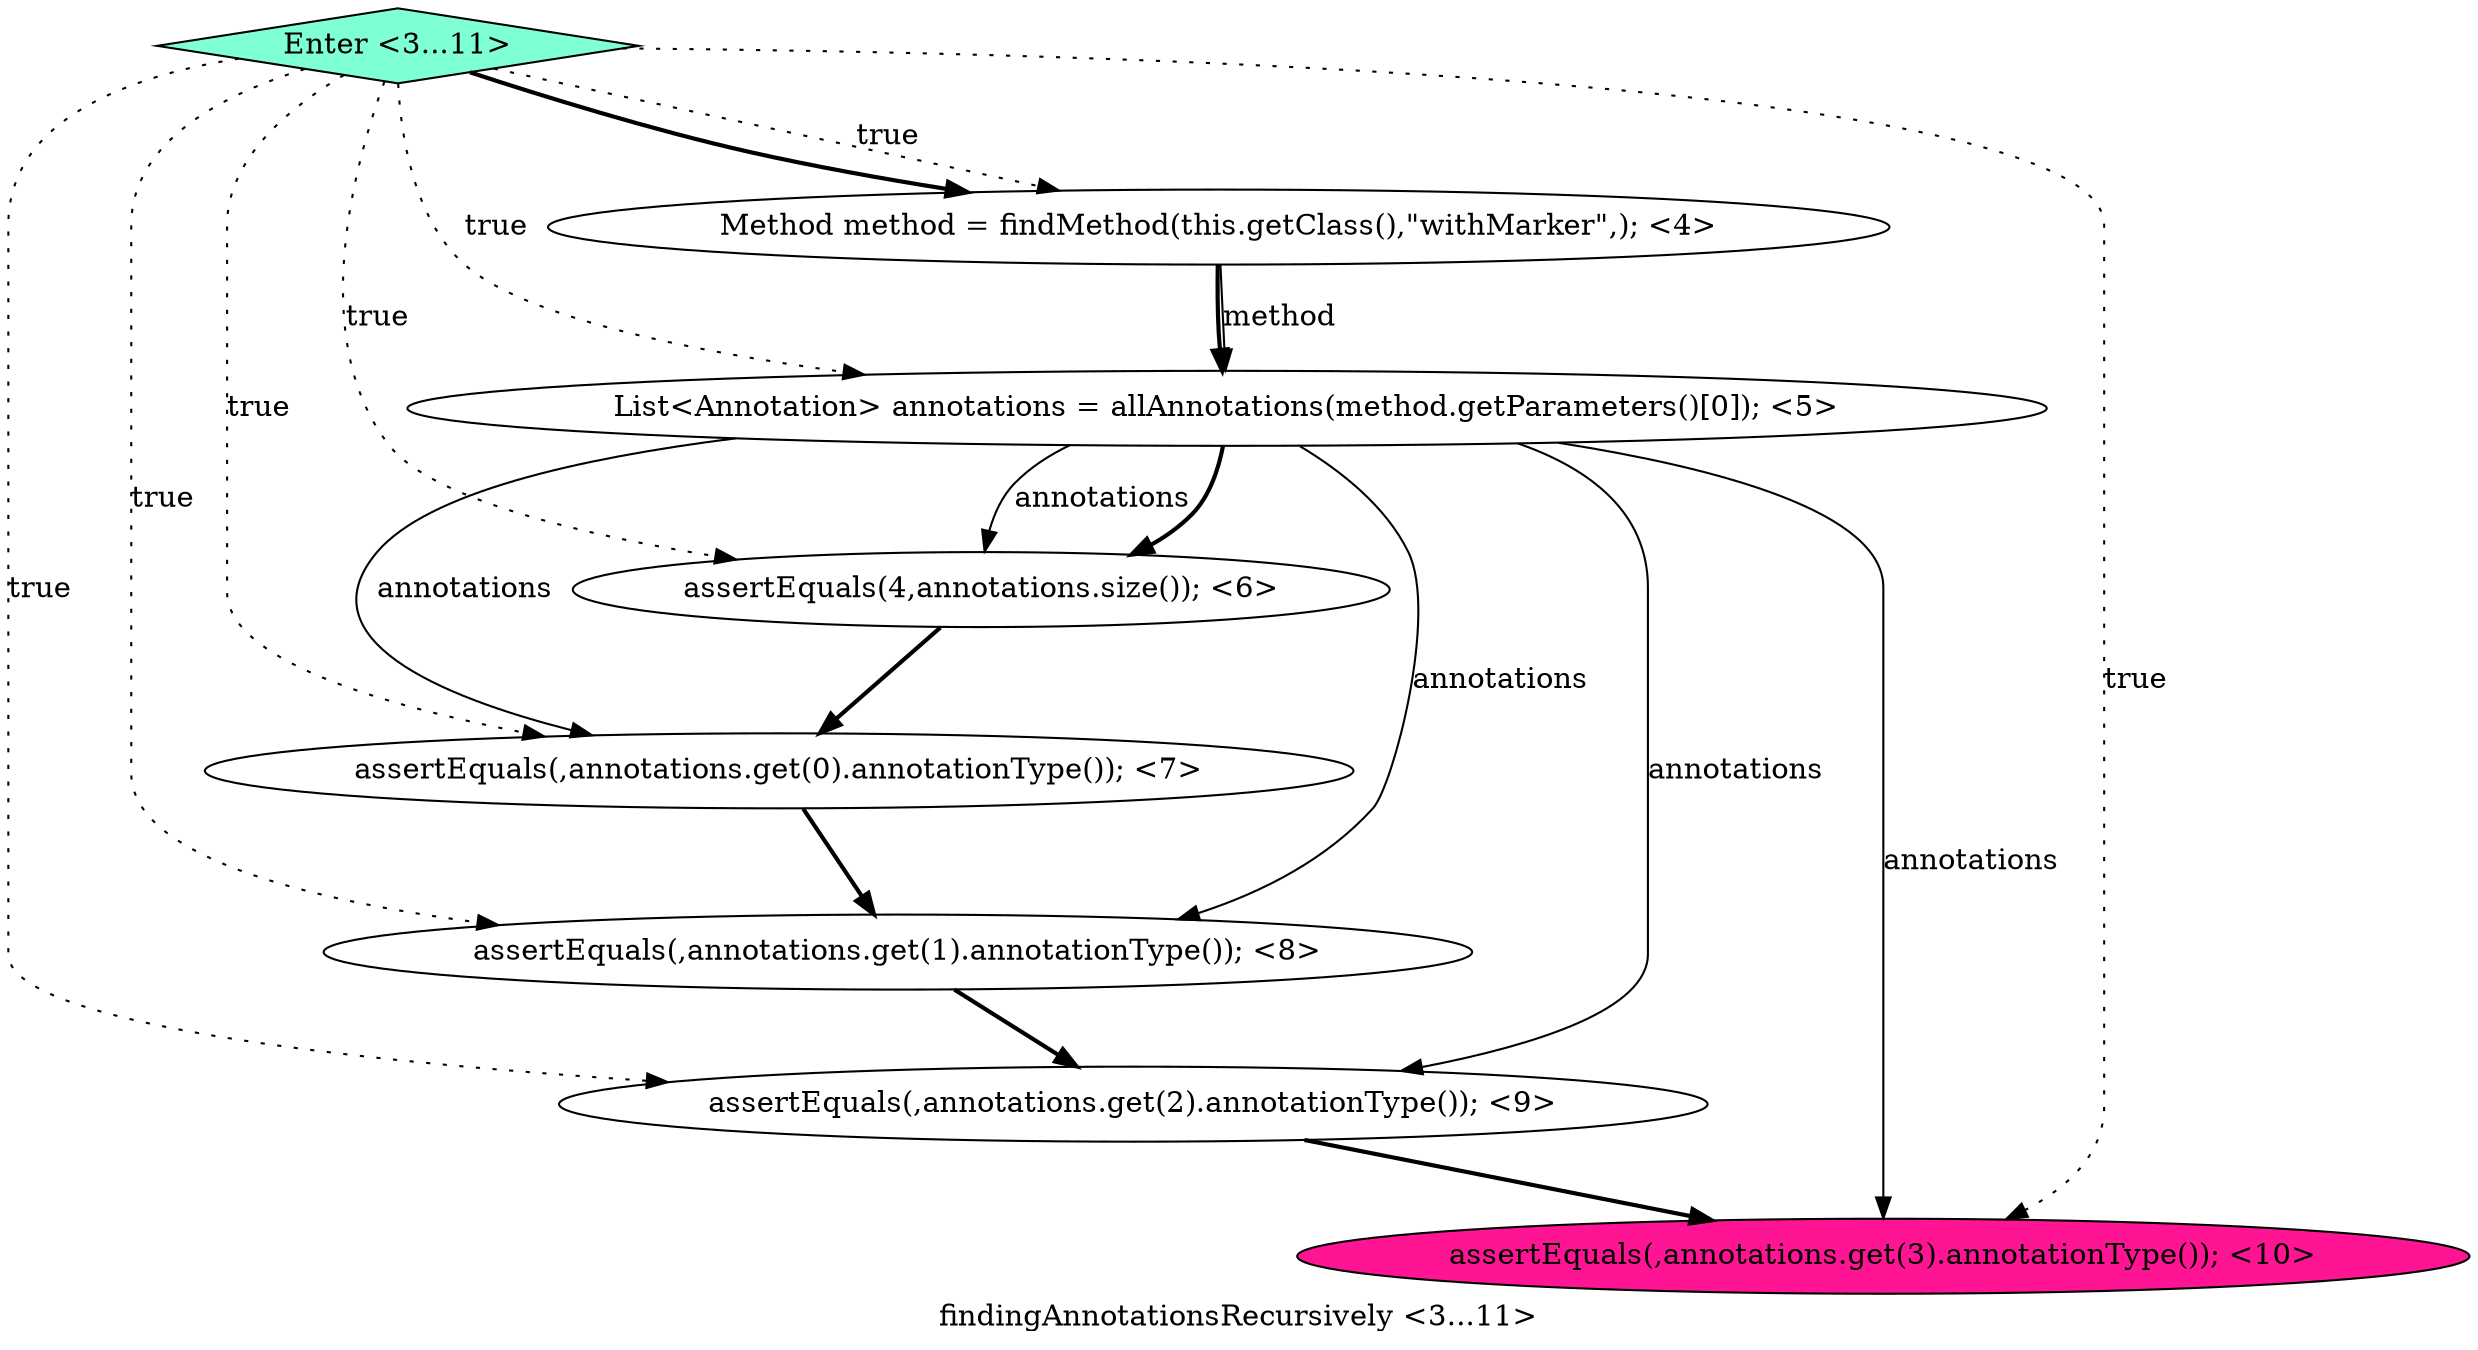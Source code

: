 digraph PDG {
label = "findingAnnotationsRecursively <3...11>";
0.2 [style = filled, label = "assertEquals(4,annotations.size()); <6>", fillcolor = white, shape = ellipse];
0.4 [style = filled, label = "assertEquals(,annotations.get(1).annotationType()); <8>", fillcolor = white, shape = ellipse];
0.3 [style = filled, label = "assertEquals(,annotations.get(0).annotationType()); <7>", fillcolor = white, shape = ellipse];
0.5 [style = filled, label = "assertEquals(,annotations.get(2).annotationType()); <9>", fillcolor = white, shape = ellipse];
0.7 [style = filled, label = "Enter <3...11>", fillcolor = aquamarine, shape = diamond];
0.0 [style = filled, label = "Method method = findMethod(this.getClass(),\"withMarker\",); <4>", fillcolor = white, shape = ellipse];
0.1 [style = filled, label = "List<Annotation> annotations = allAnnotations(method.getParameters()[0]); <5>", fillcolor = white, shape = ellipse];
0.6 [style = filled, label = "assertEquals(,annotations.get(3).annotationType()); <10>", fillcolor = deeppink, shape = ellipse];
0.0 -> 0.1 [style = solid, label="method"];
0.0 -> 0.1 [style = bold, label=""];
0.1 -> 0.2 [style = solid, label="annotations"];
0.1 -> 0.2 [style = bold, label=""];
0.1 -> 0.3 [style = solid, label="annotations"];
0.1 -> 0.4 [style = solid, label="annotations"];
0.1 -> 0.5 [style = solid, label="annotations"];
0.1 -> 0.6 [style = solid, label="annotations"];
0.2 -> 0.3 [style = bold, label=""];
0.3 -> 0.4 [style = bold, label=""];
0.4 -> 0.5 [style = bold, label=""];
0.5 -> 0.6 [style = bold, label=""];
0.7 -> 0.0 [style = dotted, label="true"];
0.7 -> 0.0 [style = bold, label=""];
0.7 -> 0.1 [style = dotted, label="true"];
0.7 -> 0.2 [style = dotted, label="true"];
0.7 -> 0.3 [style = dotted, label="true"];
0.7 -> 0.4 [style = dotted, label="true"];
0.7 -> 0.5 [style = dotted, label="true"];
0.7 -> 0.6 [style = dotted, label="true"];
}
